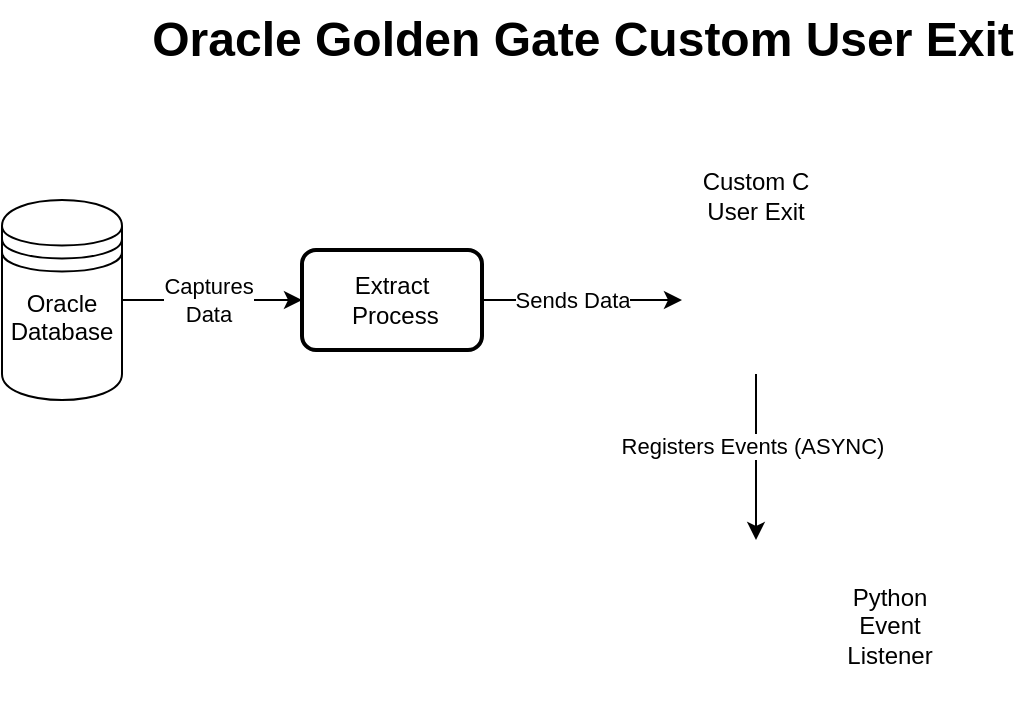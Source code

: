 <mxfile version="17.4.5" type="github">
  <diagram id="t0Vwic5Q1c-dFA1jJVym" name="Page-1">
    <mxGraphModel dx="677" dy="360" grid="1" gridSize="10" guides="1" tooltips="1" connect="1" arrows="1" fold="1" page="1" pageScale="1" pageWidth="850" pageHeight="1100" math="0" shadow="0">
      <root>
        <mxCell id="0" />
        <mxCell id="1" parent="0" />
        <mxCell id="4gwZtn-bghZZy5ArMLbV-1" value="&lt;div&gt;Oracle Golden Gate Custom User Exit&lt;/div&gt;" style="text;strokeColor=none;fillColor=none;html=1;fontSize=24;fontStyle=1;verticalAlign=middle;align=center;" vertex="1" parent="1">
          <mxGeometry x="280" y="10" width="300" height="40" as="geometry" />
        </mxCell>
        <mxCell id="4gwZtn-bghZZy5ArMLbV-4" value="" style="edgeStyle=orthogonalEdgeStyle;rounded=0;orthogonalLoop=1;jettySize=auto;html=1;" edge="1" parent="1" source="4gwZtn-bghZZy5ArMLbV-2" target="4gwZtn-bghZZy5ArMLbV-3">
          <mxGeometry relative="1" as="geometry" />
        </mxCell>
        <mxCell id="4gwZtn-bghZZy5ArMLbV-5" value="&lt;div&gt;Captures&lt;/div&gt;&lt;div&gt;Data&lt;br&gt;&lt;/div&gt;" style="edgeLabel;html=1;align=center;verticalAlign=middle;resizable=0;points=[];" vertex="1" connectable="0" parent="4gwZtn-bghZZy5ArMLbV-4">
          <mxGeometry x="-0.354" y="-2" relative="1" as="geometry">
            <mxPoint x="14" y="-2" as="offset" />
          </mxGeometry>
        </mxCell>
        <mxCell id="4gwZtn-bghZZy5ArMLbV-2" value="&lt;div&gt;Oracle Database&lt;/div&gt;&lt;div&gt;&lt;br&gt;&lt;/div&gt;" style="shape=datastore;whiteSpace=wrap;html=1;" vertex="1" parent="1">
          <mxGeometry x="140" y="110" width="60" height="100" as="geometry" />
        </mxCell>
        <mxCell id="4gwZtn-bghZZy5ArMLbV-10" value="" style="edgeStyle=orthogonalEdgeStyle;rounded=0;orthogonalLoop=1;jettySize=auto;html=1;" edge="1" parent="1" source="4gwZtn-bghZZy5ArMLbV-3" target="4gwZtn-bghZZy5ArMLbV-9">
          <mxGeometry relative="1" as="geometry" />
        </mxCell>
        <mxCell id="4gwZtn-bghZZy5ArMLbV-12" value="Sends Data" style="edgeLabel;html=1;align=center;verticalAlign=middle;resizable=0;points=[];" vertex="1" connectable="0" parent="4gwZtn-bghZZy5ArMLbV-10">
          <mxGeometry x="-0.105" relative="1" as="geometry">
            <mxPoint as="offset" />
          </mxGeometry>
        </mxCell>
        <mxCell id="4gwZtn-bghZZy5ArMLbV-3" value="&lt;div&gt;&lt;br&gt;&lt;/div&gt;&lt;div&gt;Extract&lt;/div&gt;&lt;div&gt;&amp;nbsp;Process&lt;/div&gt;&lt;div&gt;&lt;br&gt;&lt;/div&gt;" style="rounded=1;whiteSpace=wrap;html=1;absoluteArcSize=1;arcSize=14;strokeWidth=2;" vertex="1" parent="1">
          <mxGeometry x="290" y="135" width="90" height="50" as="geometry" />
        </mxCell>
        <mxCell id="4gwZtn-bghZZy5ArMLbV-7" value="" style="shape=image;html=1;verticalAlign=top;verticalLabelPosition=bottom;labelBackgroundColor=#ffffff;imageAspect=0;aspect=fixed;image=https://cdn2.iconfinder.com/data/icons/boxicons-logos/24/bxl-python-128.png" vertex="1" parent="1">
          <mxGeometry x="474.5" y="280" width="85" height="85" as="geometry" />
        </mxCell>
        <mxCell id="4gwZtn-bghZZy5ArMLbV-13" value="" style="edgeStyle=orthogonalEdgeStyle;rounded=0;orthogonalLoop=1;jettySize=auto;html=1;" edge="1" parent="1" source="4gwZtn-bghZZy5ArMLbV-9" target="4gwZtn-bghZZy5ArMLbV-7">
          <mxGeometry relative="1" as="geometry" />
        </mxCell>
        <mxCell id="4gwZtn-bghZZy5ArMLbV-18" value="Registers Events (ASYNC)" style="edgeLabel;html=1;align=center;verticalAlign=middle;resizable=0;points=[];" vertex="1" connectable="0" parent="4gwZtn-bghZZy5ArMLbV-13">
          <mxGeometry x="-0.136" y="-2" relative="1" as="geometry">
            <mxPoint as="offset" />
          </mxGeometry>
        </mxCell>
        <mxCell id="4gwZtn-bghZZy5ArMLbV-9" value="" style="shape=image;html=1;verticalAlign=top;verticalLabelPosition=bottom;labelBackgroundColor=#ffffff;imageAspect=0;aspect=fixed;image=https://cdn1.iconfinder.com/data/icons/hawcons/32/699165-icon-88-document-file-c-128.png" vertex="1" parent="1">
          <mxGeometry x="480" y="123" width="74" height="74" as="geometry" />
        </mxCell>
        <mxCell id="4gwZtn-bghZZy5ArMLbV-15" value="Custom C User Exit" style="text;html=1;strokeColor=none;fillColor=none;align=center;verticalAlign=middle;whiteSpace=wrap;rounded=0;" vertex="1" parent="1">
          <mxGeometry x="487" y="93" width="60" height="30" as="geometry" />
        </mxCell>
        <mxCell id="4gwZtn-bghZZy5ArMLbV-17" value="Python Event Listener" style="text;html=1;strokeColor=none;fillColor=none;align=center;verticalAlign=middle;whiteSpace=wrap;rounded=0;" vertex="1" parent="1">
          <mxGeometry x="554" y="307.5" width="60" height="30" as="geometry" />
        </mxCell>
      </root>
    </mxGraphModel>
  </diagram>
</mxfile>
